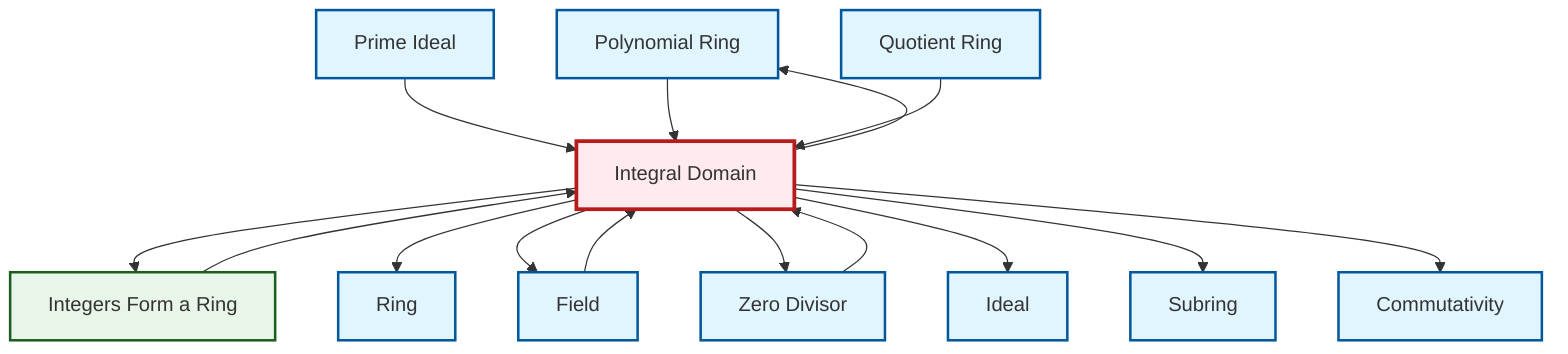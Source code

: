 graph TD
    classDef definition fill:#e1f5fe,stroke:#01579b,stroke-width:2px
    classDef theorem fill:#f3e5f5,stroke:#4a148c,stroke-width:2px
    classDef axiom fill:#fff3e0,stroke:#e65100,stroke-width:2px
    classDef example fill:#e8f5e9,stroke:#1b5e20,stroke-width:2px
    classDef current fill:#ffebee,stroke:#b71c1c,stroke-width:3px
    def-ring["Ring"]:::definition
    def-polynomial-ring["Polynomial Ring"]:::definition
    def-zero-divisor["Zero Divisor"]:::definition
    def-quotient-ring["Quotient Ring"]:::definition
    def-commutativity["Commutativity"]:::definition
    def-subring["Subring"]:::definition
    def-prime-ideal["Prime Ideal"]:::definition
    def-field["Field"]:::definition
    def-integral-domain["Integral Domain"]:::definition
    ex-integers-ring["Integers Form a Ring"]:::example
    def-ideal["Ideal"]:::definition
    def-zero-divisor --> def-integral-domain
    def-integral-domain --> ex-integers-ring
    def-integral-domain --> def-polynomial-ring
    def-integral-domain --> def-ring
    def-field --> def-integral-domain
    def-integral-domain --> def-field
    def-integral-domain --> def-zero-divisor
    def-prime-ideal --> def-integral-domain
    def-integral-domain --> def-ideal
    def-polynomial-ring --> def-integral-domain
    def-integral-domain --> def-subring
    def-quotient-ring --> def-integral-domain
    def-integral-domain --> def-commutativity
    ex-integers-ring --> def-integral-domain
    class def-integral-domain current